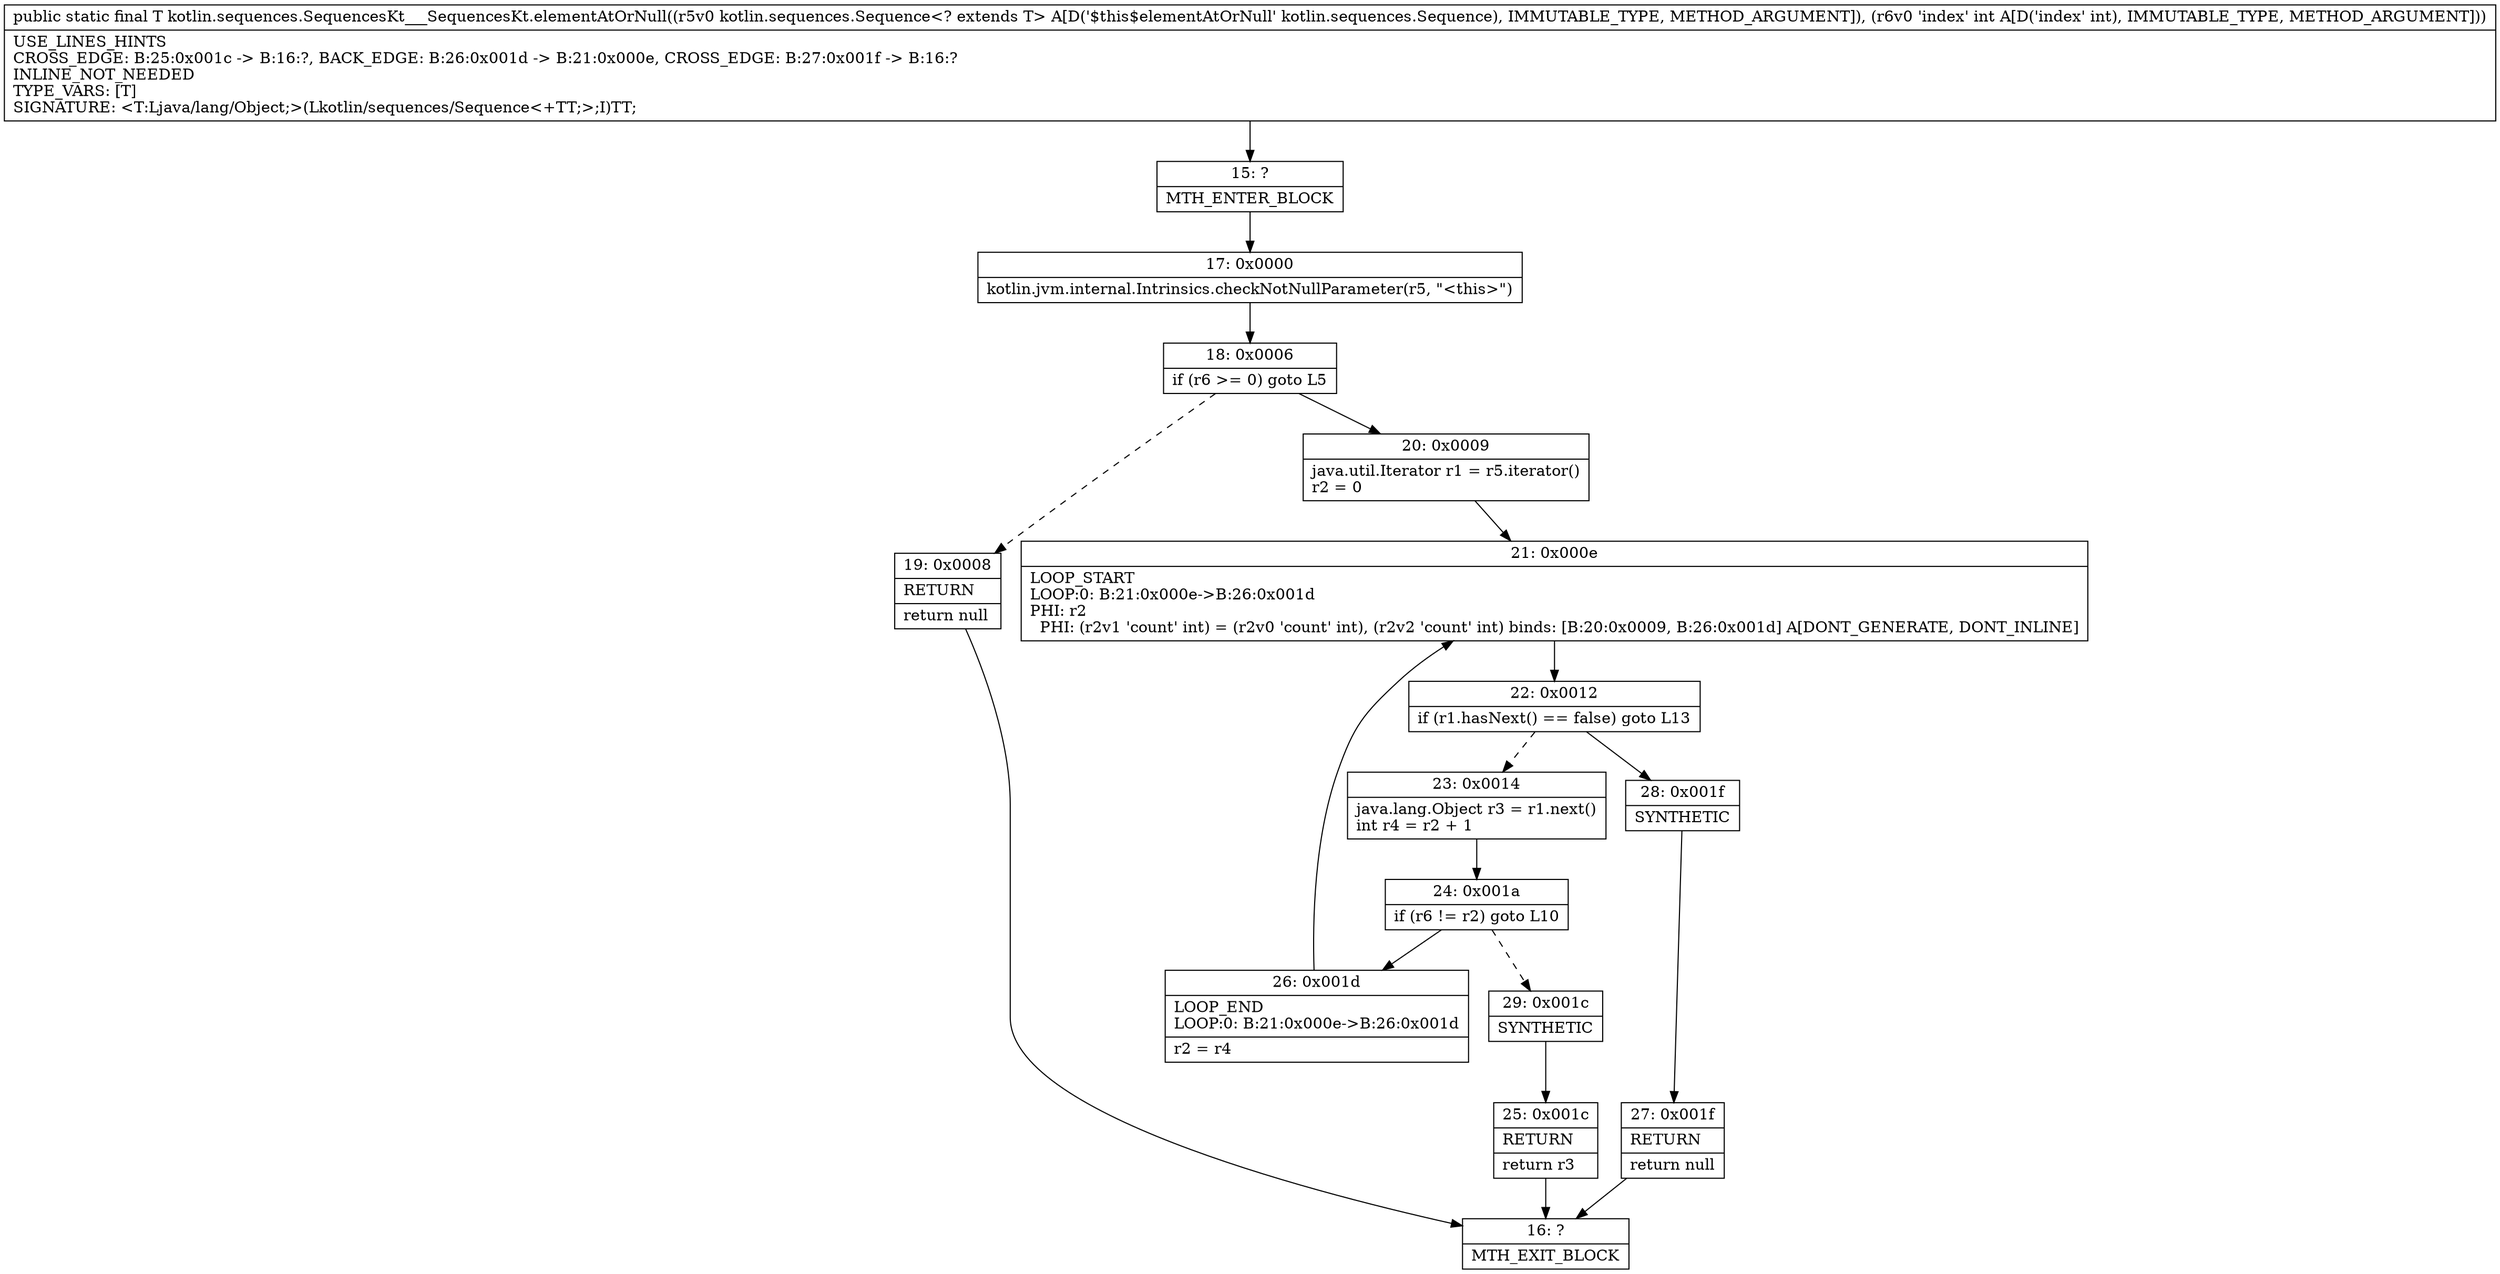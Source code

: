 digraph "CFG forkotlin.sequences.SequencesKt___SequencesKt.elementAtOrNull(Lkotlin\/sequences\/Sequence;I)Ljava\/lang\/Object;" {
Node_15 [shape=record,label="{15\:\ ?|MTH_ENTER_BLOCK\l}"];
Node_17 [shape=record,label="{17\:\ 0x0000|kotlin.jvm.internal.Intrinsics.checkNotNullParameter(r5, \"\<this\>\")\l}"];
Node_18 [shape=record,label="{18\:\ 0x0006|if (r6 \>= 0) goto L5\l}"];
Node_19 [shape=record,label="{19\:\ 0x0008|RETURN\l|return null\l}"];
Node_16 [shape=record,label="{16\:\ ?|MTH_EXIT_BLOCK\l}"];
Node_20 [shape=record,label="{20\:\ 0x0009|java.util.Iterator r1 = r5.iterator()\lr2 = 0\l}"];
Node_21 [shape=record,label="{21\:\ 0x000e|LOOP_START\lLOOP:0: B:21:0x000e\-\>B:26:0x001d\lPHI: r2 \l  PHI: (r2v1 'count' int) = (r2v0 'count' int), (r2v2 'count' int) binds: [B:20:0x0009, B:26:0x001d] A[DONT_GENERATE, DONT_INLINE]\l}"];
Node_22 [shape=record,label="{22\:\ 0x0012|if (r1.hasNext() == false) goto L13\l}"];
Node_23 [shape=record,label="{23\:\ 0x0014|java.lang.Object r3 = r1.next()\lint r4 = r2 + 1\l}"];
Node_24 [shape=record,label="{24\:\ 0x001a|if (r6 != r2) goto L10\l}"];
Node_26 [shape=record,label="{26\:\ 0x001d|LOOP_END\lLOOP:0: B:21:0x000e\-\>B:26:0x001d\l|r2 = r4\l}"];
Node_29 [shape=record,label="{29\:\ 0x001c|SYNTHETIC\l}"];
Node_25 [shape=record,label="{25\:\ 0x001c|RETURN\l|return r3\l}"];
Node_28 [shape=record,label="{28\:\ 0x001f|SYNTHETIC\l}"];
Node_27 [shape=record,label="{27\:\ 0x001f|RETURN\l|return null\l}"];
MethodNode[shape=record,label="{public static final T kotlin.sequences.SequencesKt___SequencesKt.elementAtOrNull((r5v0 kotlin.sequences.Sequence\<? extends T\> A[D('$this$elementAtOrNull' kotlin.sequences.Sequence), IMMUTABLE_TYPE, METHOD_ARGUMENT]), (r6v0 'index' int A[D('index' int), IMMUTABLE_TYPE, METHOD_ARGUMENT]))  | USE_LINES_HINTS\lCROSS_EDGE: B:25:0x001c \-\> B:16:?, BACK_EDGE: B:26:0x001d \-\> B:21:0x000e, CROSS_EDGE: B:27:0x001f \-\> B:16:?\lINLINE_NOT_NEEDED\lTYPE_VARS: [T]\lSIGNATURE: \<T:Ljava\/lang\/Object;\>(Lkotlin\/sequences\/Sequence\<+TT;\>;I)TT;\l}"];
MethodNode -> Node_15;Node_15 -> Node_17;
Node_17 -> Node_18;
Node_18 -> Node_19[style=dashed];
Node_18 -> Node_20;
Node_19 -> Node_16;
Node_20 -> Node_21;
Node_21 -> Node_22;
Node_22 -> Node_23[style=dashed];
Node_22 -> Node_28;
Node_23 -> Node_24;
Node_24 -> Node_26;
Node_24 -> Node_29[style=dashed];
Node_26 -> Node_21;
Node_29 -> Node_25;
Node_25 -> Node_16;
Node_28 -> Node_27;
Node_27 -> Node_16;
}

